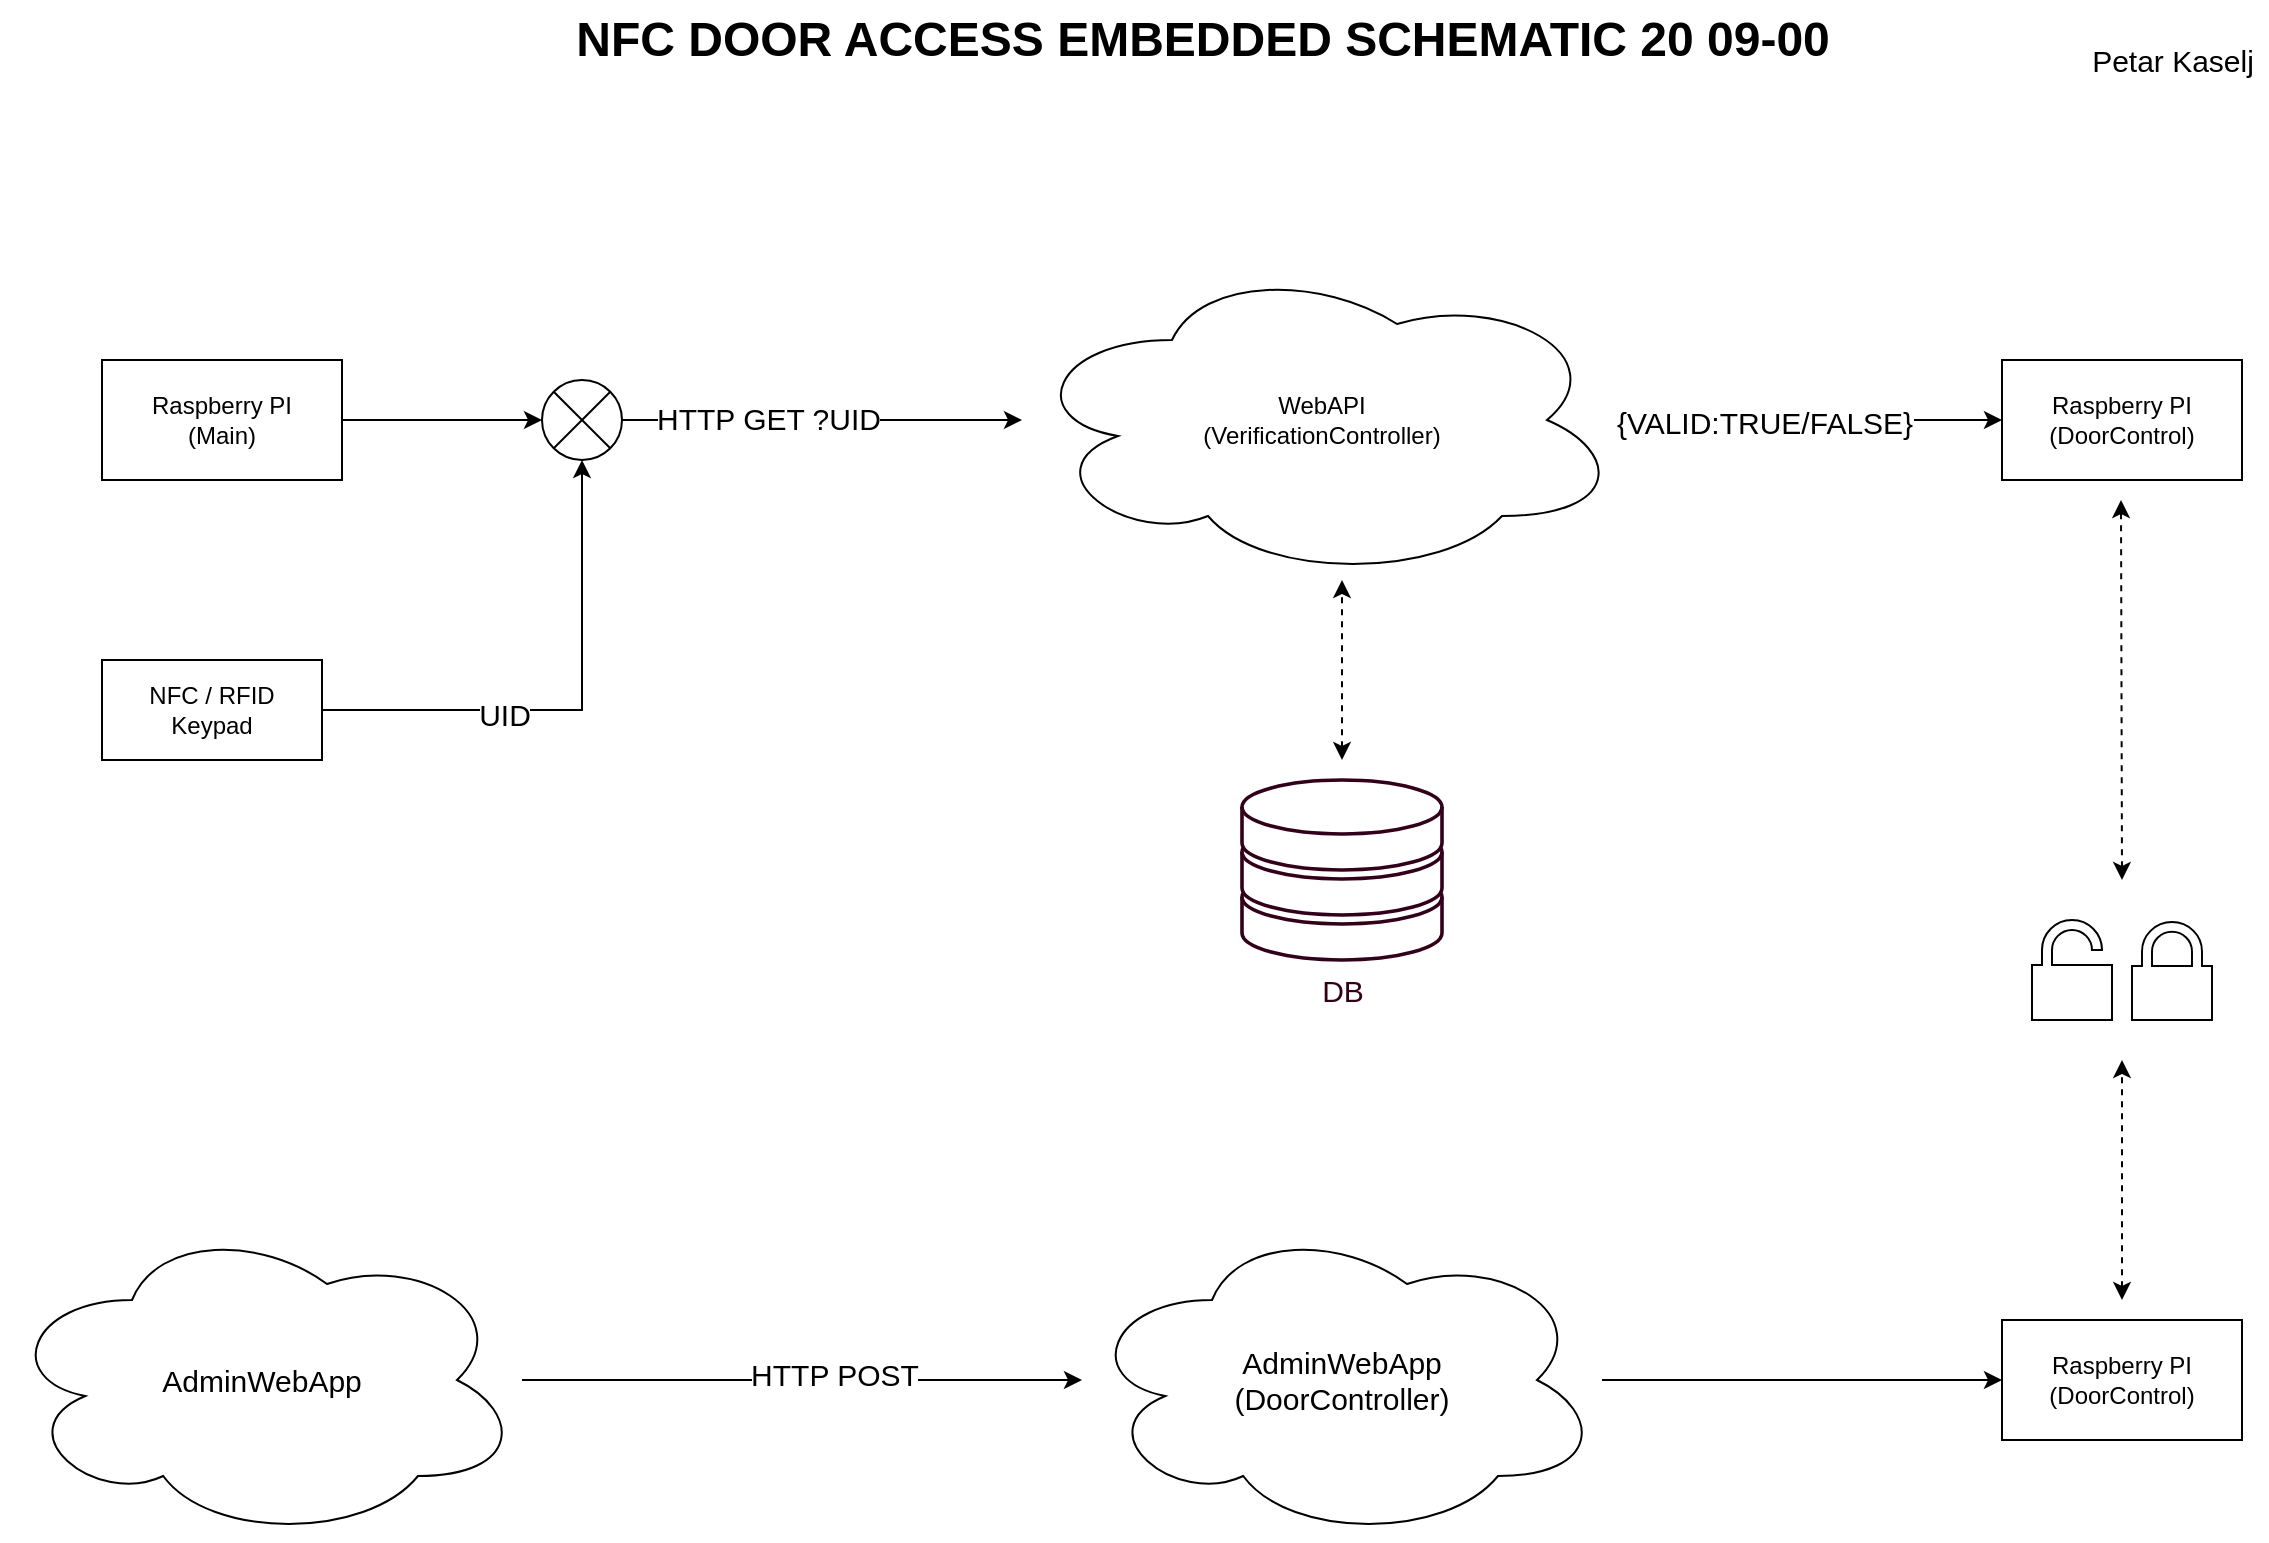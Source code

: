 <mxfile version="13.7.2" type="device"><diagram id="cqmDqi-zxQe0gs6Ei3te" name="Page-1"><mxGraphModel dx="1038" dy="580" grid="1" gridSize="10" guides="1" tooltips="1" connect="1" arrows="1" fold="1" page="1" pageScale="1" pageWidth="1169" pageHeight="827" math="0" shadow="0"><root><mxCell id="0"/><mxCell id="1" parent="0"/><mxCell id="DIm6H2JwF3mlrhw6XudM-1" value="Raspberry PI&lt;br&gt;(Main)" style="rounded=0;whiteSpace=wrap;html=1;" vertex="1" parent="1"><mxGeometry x="70" y="180" width="120" height="60" as="geometry"/></mxCell><mxCell id="DIm6H2JwF3mlrhw6XudM-10" style="edgeStyle=orthogonalEdgeStyle;rounded=0;orthogonalLoop=1;jettySize=auto;html=1;exitX=1;exitY=0.5;exitDx=0;exitDy=0;" edge="1" parent="1" source="DIm6H2JwF3mlrhw6XudM-2" target="DIm6H2JwF3mlrhw6XudM-9"><mxGeometry relative="1" as="geometry"/></mxCell><mxCell id="DIm6H2JwF3mlrhw6XudM-14" value="HTTP GET ?UID" style="edgeLabel;html=1;align=center;verticalAlign=middle;resizable=0;points=[];fontSize=15;" vertex="1" connectable="0" parent="DIm6H2JwF3mlrhw6XudM-10"><mxGeometry x="-0.269" y="1" relative="1" as="geometry"><mxPoint as="offset"/></mxGeometry></mxCell><mxCell id="DIm6H2JwF3mlrhw6XudM-2" value="" style="ellipse;whiteSpace=wrap;html=1;aspect=fixed;" vertex="1" parent="1"><mxGeometry x="290" y="190" width="40" height="40" as="geometry"/></mxCell><mxCell id="DIm6H2JwF3mlrhw6XudM-3" value="" style="endArrow=none;html=1;entryX=1;entryY=0;entryDx=0;entryDy=0;" edge="1" parent="1" target="DIm6H2JwF3mlrhw6XudM-2"><mxGeometry width="50" height="50" relative="1" as="geometry"><mxPoint x="296" y="224" as="sourcePoint"/><mxPoint x="500" y="480" as="targetPoint"/></mxGeometry></mxCell><mxCell id="DIm6H2JwF3mlrhw6XudM-4" value="" style="endArrow=none;html=1;exitX=0;exitY=0;exitDx=0;exitDy=0;entryX=1;entryY=1;entryDx=0;entryDy=0;" edge="1" parent="1" source="DIm6H2JwF3mlrhw6XudM-2" target="DIm6H2JwF3mlrhw6XudM-2"><mxGeometry width="50" height="50" relative="1" as="geometry"><mxPoint x="450" y="530" as="sourcePoint"/><mxPoint x="500" y="480" as="targetPoint"/></mxGeometry></mxCell><mxCell id="DIm6H2JwF3mlrhw6XudM-5" value="" style="endArrow=classic;html=1;exitX=1;exitY=0.5;exitDx=0;exitDy=0;entryX=0;entryY=0.5;entryDx=0;entryDy=0;" edge="1" parent="1" source="DIm6H2JwF3mlrhw6XudM-1" target="DIm6H2JwF3mlrhw6XudM-2"><mxGeometry width="50" height="50" relative="1" as="geometry"><mxPoint x="390" y="450" as="sourcePoint"/><mxPoint x="440" y="400" as="targetPoint"/></mxGeometry></mxCell><mxCell id="DIm6H2JwF3mlrhw6XudM-7" style="edgeStyle=orthogonalEdgeStyle;rounded=0;orthogonalLoop=1;jettySize=auto;html=1;exitX=1;exitY=0.5;exitDx=0;exitDy=0;entryX=0.5;entryY=1;entryDx=0;entryDy=0;" edge="1" parent="1" source="DIm6H2JwF3mlrhw6XudM-6" target="DIm6H2JwF3mlrhw6XudM-2"><mxGeometry relative="1" as="geometry"/></mxCell><mxCell id="DIm6H2JwF3mlrhw6XudM-8" value="&lt;font style=&quot;font-size: 15px;&quot;&gt;UID&lt;/font&gt;" style="edgeLabel;html=1;align=center;verticalAlign=middle;resizable=0;points=[];fontSize=15;" vertex="1" connectable="0" parent="DIm6H2JwF3mlrhw6XudM-7"><mxGeometry x="-0.289" y="-2" relative="1" as="geometry"><mxPoint as="offset"/></mxGeometry></mxCell><mxCell id="DIm6H2JwF3mlrhw6XudM-6" value="NFC / RFID&lt;br&gt;Keypad" style="rounded=0;whiteSpace=wrap;html=1;" vertex="1" parent="1"><mxGeometry x="70" y="330" width="110" height="50" as="geometry"/></mxCell><mxCell id="DIm6H2JwF3mlrhw6XudM-13" style="edgeStyle=orthogonalEdgeStyle;rounded=0;orthogonalLoop=1;jettySize=auto;html=1;" edge="1" parent="1" source="DIm6H2JwF3mlrhw6XudM-9" target="DIm6H2JwF3mlrhw6XudM-12"><mxGeometry relative="1" as="geometry"/></mxCell><mxCell id="DIm6H2JwF3mlrhw6XudM-15" value="{VALID:TRUE/FALSE}" style="edgeLabel;html=1;align=center;verticalAlign=middle;resizable=0;points=[];fontSize=15;" vertex="1" connectable="0" parent="DIm6H2JwF3mlrhw6XudM-13"><mxGeometry x="-0.26" y="-1" relative="1" as="geometry"><mxPoint as="offset"/></mxGeometry></mxCell><mxCell id="DIm6H2JwF3mlrhw6XudM-9" value="WebAPI&lt;br&gt;(VerificationController)" style="ellipse;shape=cloud;whiteSpace=wrap;html=1;" vertex="1" parent="1"><mxGeometry x="530" y="130" width="300" height="160" as="geometry"/></mxCell><mxCell id="DIm6H2JwF3mlrhw6XudM-12" value="Raspberry PI&lt;br&gt;(DoorControl)" style="rounded=0;whiteSpace=wrap;html=1;" vertex="1" parent="1"><mxGeometry x="1020" y="180" width="120" height="60" as="geometry"/></mxCell><mxCell id="DIm6H2JwF3mlrhw6XudM-28" style="edgeStyle=orthogonalEdgeStyle;rounded=0;orthogonalLoop=1;jettySize=auto;html=1;fontSize=15;" edge="1" parent="1" source="DIm6H2JwF3mlrhw6XudM-21" target="DIm6H2JwF3mlrhw6XudM-27"><mxGeometry relative="1" as="geometry"/></mxCell><mxCell id="DIm6H2JwF3mlrhw6XudM-29" value="HTTP POST" style="edgeLabel;html=1;align=center;verticalAlign=middle;resizable=0;points=[];fontSize=15;" vertex="1" connectable="0" parent="DIm6H2JwF3mlrhw6XudM-28"><mxGeometry x="0.111" y="3" relative="1" as="geometry"><mxPoint as="offset"/></mxGeometry></mxCell><mxCell id="DIm6H2JwF3mlrhw6XudM-21" value="AdminWebApp" style="ellipse;shape=cloud;whiteSpace=wrap;html=1;fontSize=15;" vertex="1" parent="1"><mxGeometry x="20" y="610" width="260" height="160" as="geometry"/></mxCell><mxCell id="DIm6H2JwF3mlrhw6XudM-22" value="&lt;font color=&quot;#33001a&quot; style=&quot;font-size: 15px&quot;&gt;DB&lt;/font&gt;" style="fontColor=#0066CC;verticalAlign=top;verticalLabelPosition=bottom;labelPosition=center;align=center;html=1;outlineConnect=0;gradientColor=none;gradientDirection=north;strokeWidth=2;shape=mxgraph.networks.storage;strokeColor=#33001A;fillColor=#FFFFFF;" vertex="1" parent="1"><mxGeometry x="640" y="390" width="100" height="90" as="geometry"/></mxCell><mxCell id="DIm6H2JwF3mlrhw6XudM-23" value="" style="endArrow=classic;startArrow=classic;html=1;fontSize=15;dashed=1;" edge="1" parent="1"><mxGeometry width="50" height="50" relative="1" as="geometry"><mxPoint x="690" y="380" as="sourcePoint"/><mxPoint x="690" y="290" as="targetPoint"/></mxGeometry></mxCell><mxCell id="DIm6H2JwF3mlrhw6XudM-24" value="" style="fontColor=#0066CC;verticalAlign=top;verticalLabelPosition=bottom;labelPosition=center;align=center;html=1;outlineConnect=0;gradientColor=none;gradientDirection=north;strokeWidth=2;shape=mxgraph.networks.unsecure;fillColor=#FFFFFF;" vertex="1" parent="1"><mxGeometry x="1035" y="460" width="40" height="50" as="geometry"/></mxCell><mxCell id="DIm6H2JwF3mlrhw6XudM-25" value="" style="fontColor=#0066CC;verticalAlign=top;verticalLabelPosition=bottom;labelPosition=center;align=center;html=1;outlineConnect=0;gradientColor=none;gradientDirection=north;strokeWidth=2;shape=mxgraph.networks.secured;fillColor=#FFFFFF;" vertex="1" parent="1"><mxGeometry x="1085" y="461" width="40" height="49" as="geometry"/></mxCell><mxCell id="DIm6H2JwF3mlrhw6XudM-26" value="" style="endArrow=classic;startArrow=classic;html=1;fontSize=15;dashed=1;" edge="1" parent="1"><mxGeometry width="50" height="50" relative="1" as="geometry"><mxPoint x="1080" y="440" as="sourcePoint"/><mxPoint x="1079.5" y="250" as="targetPoint"/></mxGeometry></mxCell><mxCell id="DIm6H2JwF3mlrhw6XudM-32" style="edgeStyle=orthogonalEdgeStyle;rounded=0;orthogonalLoop=1;jettySize=auto;html=1;fontSize=15;entryX=0;entryY=0.5;entryDx=0;entryDy=0;" edge="1" parent="1" source="DIm6H2JwF3mlrhw6XudM-27" target="DIm6H2JwF3mlrhw6XudM-30"><mxGeometry relative="1" as="geometry"><mxPoint x="1010" y="690" as="targetPoint"/></mxGeometry></mxCell><mxCell id="DIm6H2JwF3mlrhw6XudM-27" value="AdminWebApp&lt;br&gt;(DoorController)" style="ellipse;shape=cloud;whiteSpace=wrap;html=1;fontSize=15;" vertex="1" parent="1"><mxGeometry x="560" y="610" width="260" height="160" as="geometry"/></mxCell><mxCell id="DIm6H2JwF3mlrhw6XudM-30" value="Raspberry PI&lt;br&gt;(DoorControl)" style="rounded=0;whiteSpace=wrap;html=1;" vertex="1" parent="1"><mxGeometry x="1020" y="660" width="120" height="60" as="geometry"/></mxCell><mxCell id="DIm6H2JwF3mlrhw6XudM-31" value="" style="endArrow=classic;startArrow=classic;html=1;fontSize=15;dashed=1;" edge="1" parent="1"><mxGeometry width="50" height="50" relative="1" as="geometry"><mxPoint x="1080" y="650" as="sourcePoint"/><mxPoint x="1080" y="530" as="targetPoint"/></mxGeometry></mxCell><mxCell id="DIm6H2JwF3mlrhw6XudM-33" value="NFC DOOR ACCESS EMBEDDED SCHEMATIC 20 09-00" style="text;strokeColor=none;fillColor=none;html=1;fontSize=24;fontStyle=1;verticalAlign=middle;align=center;" vertex="1" parent="1"><mxGeometry x="570" width="100" height="40" as="geometry"/></mxCell><mxCell id="DIm6H2JwF3mlrhw6XudM-34" value="Petar Kaselj" style="text;html=1;strokeColor=none;fillColor=none;align=center;verticalAlign=middle;whiteSpace=wrap;rounded=0;fontSize=15;" vertex="1" parent="1"><mxGeometry x="1057.5" y="10" width="95" height="40" as="geometry"/></mxCell></root></mxGraphModel></diagram></mxfile>